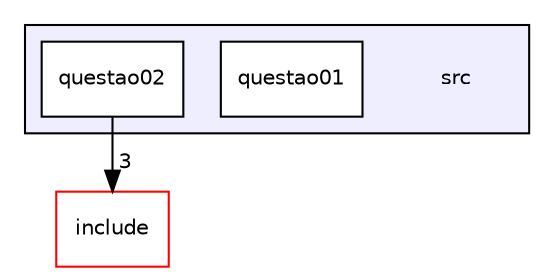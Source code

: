 digraph "src" {
  compound=true
  node [ fontsize="10", fontname="Helvetica"];
  edge [ labelfontsize="10", labelfontname="Helvetica"];
  subgraph clusterdir_68267d1309a1af8e8297ef4c3efbcdba {
    graph [ bgcolor="#eeeeff", pencolor="black", label="" URL="dir_68267d1309a1af8e8297ef4c3efbcdba.html"];
    dir_68267d1309a1af8e8297ef4c3efbcdba [shape=plaintext label="src"];
    dir_28ea00e5fb300044eafa74f7e6701380 [shape=box label="questao01" color="black" fillcolor="white" style="filled" URL="dir_28ea00e5fb300044eafa74f7e6701380.html"];
    dir_b5856f280cef6bbd4f22075de6e3c1e9 [shape=box label="questao02" color="black" fillcolor="white" style="filled" URL="dir_b5856f280cef6bbd4f22075de6e3c1e9.html"];
  }
  dir_d44c64559bbebec7f509842c48db8b23 [shape=box label="include" fillcolor="white" style="filled" color="red" URL="dir_d44c64559bbebec7f509842c48db8b23.html"];
  dir_b5856f280cef6bbd4f22075de6e3c1e9->dir_d44c64559bbebec7f509842c48db8b23 [headlabel="3", labeldistance=1.5 headhref="dir_000005_000000.html"];
}
